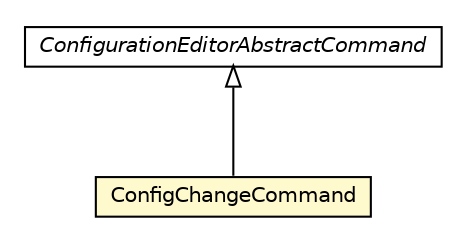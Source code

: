 #!/usr/local/bin/dot
#
# Class diagram 
# Generated by UMLGraph version R5_6-24-gf6e263 (http://www.umlgraph.org/)
#

digraph G {
	edge [fontname="Helvetica",fontsize=10,labelfontname="Helvetica",labelfontsize=10];
	node [fontname="Helvetica",fontsize=10,shape=plaintext];
	nodesep=0.25;
	ranksep=0.5;
	// org.universAAL.middleware.shell.universAAL.osgi.ConfigurationEditorAbstractCommand
	c130296 [label=<<table title="org.universAAL.middleware.shell.universAAL.osgi.ConfigurationEditorAbstractCommand" border="0" cellborder="1" cellspacing="0" cellpadding="2" port="p" href="./ConfigurationEditorAbstractCommand.html">
		<tr><td><table border="0" cellspacing="0" cellpadding="1">
<tr><td align="center" balign="center"><font face="Helvetica-Oblique"> ConfigurationEditorAbstractCommand </font></td></tr>
		</table></td></tr>
		</table>>, URL="./ConfigurationEditorAbstractCommand.html", fontname="Helvetica", fontcolor="black", fontsize=10.0];
	// org.universAAL.middleware.shell.universAAL.osgi.ConfigChangeCommand
	c130298 [label=<<table title="org.universAAL.middleware.shell.universAAL.osgi.ConfigChangeCommand" border="0" cellborder="1" cellspacing="0" cellpadding="2" port="p" bgcolor="lemonChiffon" href="./ConfigChangeCommand.html">
		<tr><td><table border="0" cellspacing="0" cellpadding="1">
<tr><td align="center" balign="center"> ConfigChangeCommand </td></tr>
		</table></td></tr>
		</table>>, URL="./ConfigChangeCommand.html", fontname="Helvetica", fontcolor="black", fontsize=10.0];
	//org.universAAL.middleware.shell.universAAL.osgi.ConfigChangeCommand extends org.universAAL.middleware.shell.universAAL.osgi.ConfigurationEditorAbstractCommand
	c130296:p -> c130298:p [dir=back,arrowtail=empty];
}

